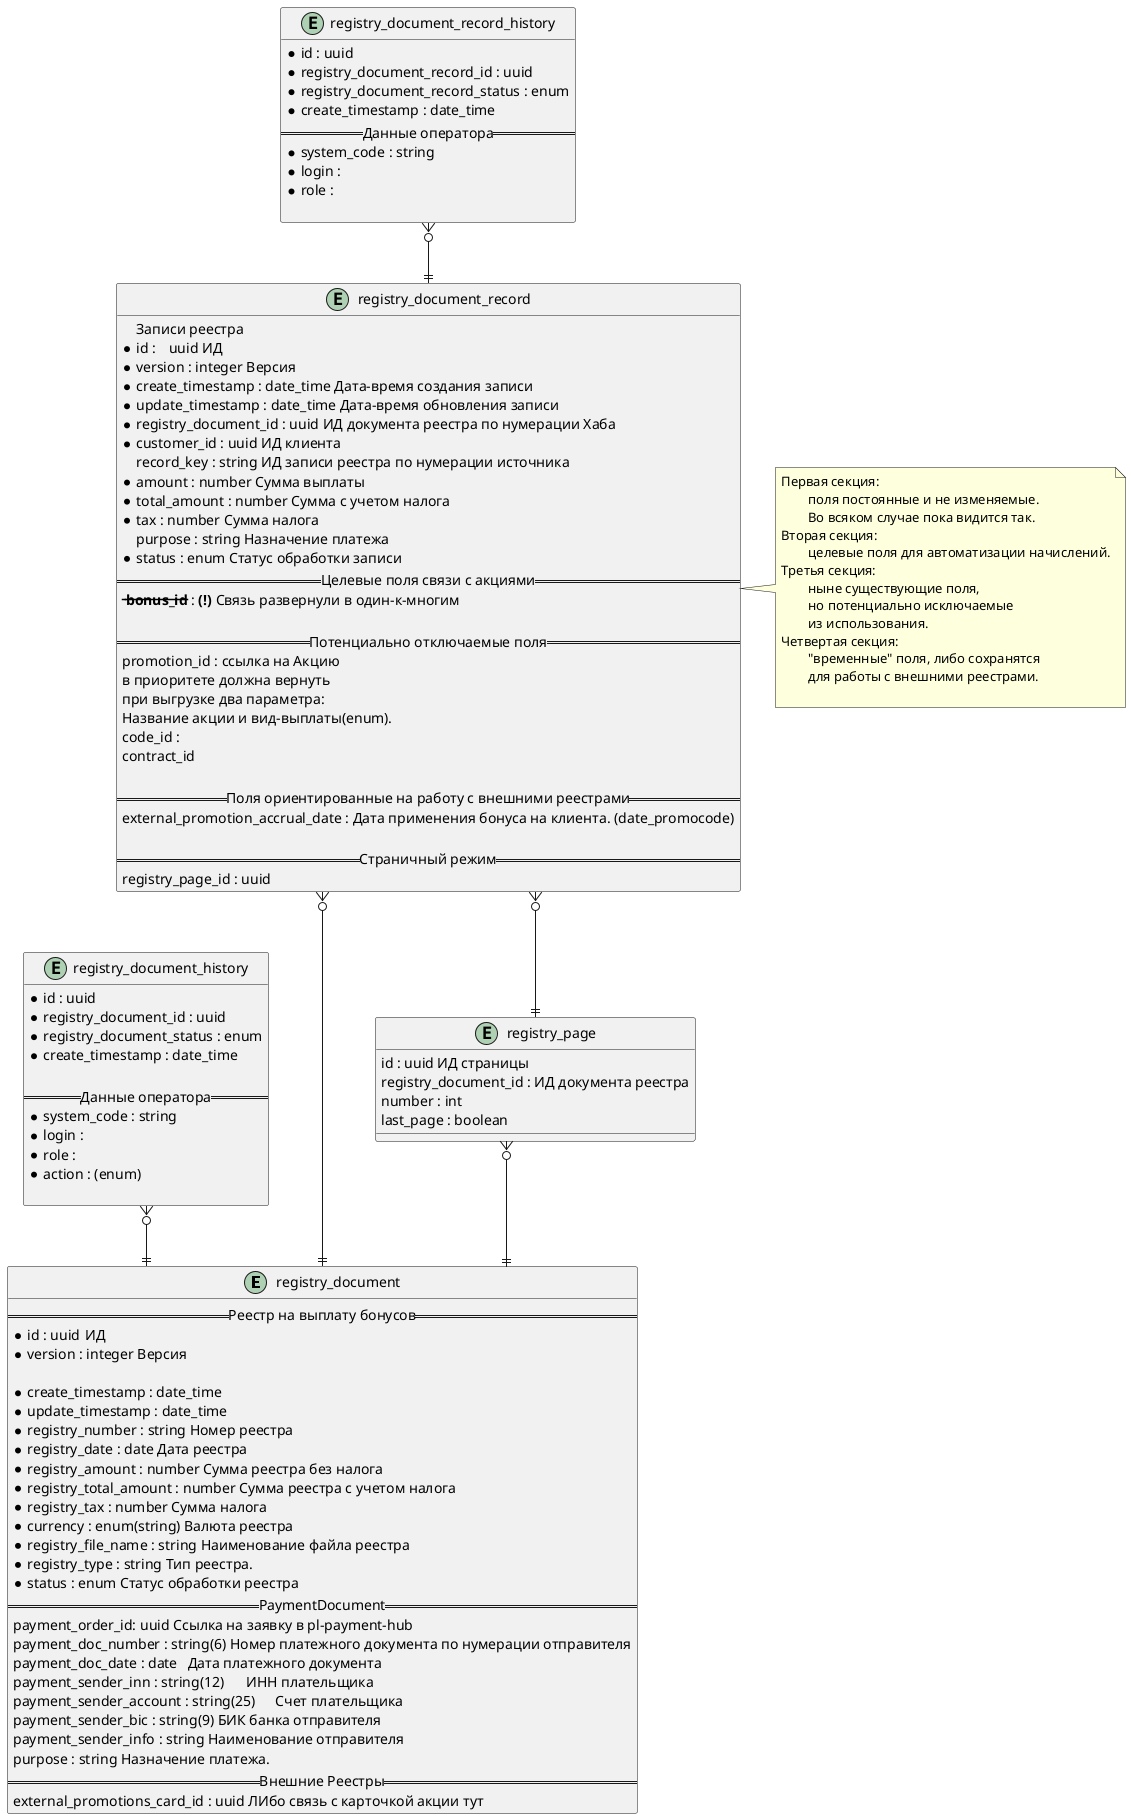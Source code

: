 @startuml
skinparam linetype ortho



entity registry_document{
== Реестр на выплату бонусов ==
* id : uuid	ИД
* version : integer Версия

* create_timestamp : date_time
* update_timestamp : date_time
* registry_number : string Номер реестра
* registry_date : date Дата реестра
* registry_amount : number Сумма реестра без налога
* registry_total_amount : number Сумма реестра с учетом налога
* registry_tax : number Сумма налога
* currency : enum(string) Валюта реестра
* registry_file_name : string Наименование файла реестра
* registry_type : string Тип реестра.
* status : enum Статус обработки реестра
== PaymentDocument ==
payment_order_id: uuid Ссылка на заявку в pl-payment-hub
payment_doc_number : string(6) Номер платежного документа по нумерации отправителя
payment_doc_date : date	Дата платежного документа
payment_sender_inn : string(12)	ИНН плательщика
payment_sender_account : string(25)	Счет плательщика
payment_sender_bic : string(9) БИК банка отправителя
payment_sender_info	: string Наименование отправителя
purpose : string Назначение платежа.
== Внешние Реестры ==
external_promotions_card_id : uuid ЛИбо связь с карточкой акции тут
}

entity registry_document_history{
* id : uuid
* registry_document_id : uuid
* registry_document_status : enum
* create_timestamp : date_time

== Данные оператора ==
* system_code : string
* login :
* role :
* action : (enum)

}


entity registry_document_record{
Записи реестра
* id :	 uuid ИД
* version : integer Версия
* create_timestamp : date_time Дата-время создания записи
* update_timestamp : date_time Дата-время обновления записи
* registry_document_id : uuid ИД документа реестра по нумерации Хаба
* customer_id : uuid ИД клиента
  record_key : string ИД записи реестра по нумерации источника
* amount : number Сумма выплаты
* total_amount : number Сумма с учетом налога
* tax : number Сумма налога
  purpose : string Назначение платежа
* status : enum Статус обработки записи
== Целевые поля связи с акциями ==
 -- **bonus_id**-- : **(!)** Связь развернули в один-к-многим

== Потенциально отключаемые поля ==
  promotion_id : ссылка на Акцию\nв приоритете должна вернуть\nпри выгрузке два параметра:\nНазвание акции и вид-выплаты(enum).
  code_id :
  contract_id

== Поля ориентированные на работу с внешними реестрами ==
  external_promotion_accrual_date : Дата применения бонуса на клиента. (date_promocode)

== Страничный режим ==
registry_page_id : uuid
}
note right
Первая секция:
        поля постоянные и не изменяемые.
        Во всяком случае пока видится так.
Вторая секция:
        целевые поля для автоматизации начислений.
Третья секция:
        ныне существующие поля,
        но потенциально исключаемые
        из использования.
Четвертая секция:
        "временные" поля, либо сохранятся
        для работы с внешними реестрами.

end note



entity registry_document_record_history{
* id : uuid
* registry_document_record_id : uuid
* registry_document_record_status : enum
* create_timestamp : date_time
== Данные оператора ==
* system_code : string
* login :
* role :

}

entity registry_page {
id : uuid ИД страницы
registry_document_id : ИД документа реестра
number : int
last_page : boolean

}

registry_document_record }o--|| registry_document
registry_page  }o--|| registry_document
registry_document_record  }o--|| registry_page
registry_document_history  }o--|| registry_document
registry_document_record_history  }o--|| registry_document_record

@enduml


id
version
create_timestamp
update_timestamp
registry_number
registry_date
registry_amount
registry_file_name
payment_doc_number
payment_doc_date
payment_sender_inn
payment_sender_account
payment_sender_bic
payment_sender_info
status
currency
registry_type
purpose
payment_order_id
external_promotions_card_id
payment_order_create_timestamp
payment_order_create_attempt
registry_total_amount
registry_tax
is_external_registry
verify_clients
report_data_id




id
version
create_timestamp
update_timestamp
registry_document_id
customer_id
record_key
amount
purpose
status
code_id
promotion_id
contract_id
external_promotion_accrual_date
bonus_id
total_amount
tax
deposit_expiration_date
optional_keys
row_number